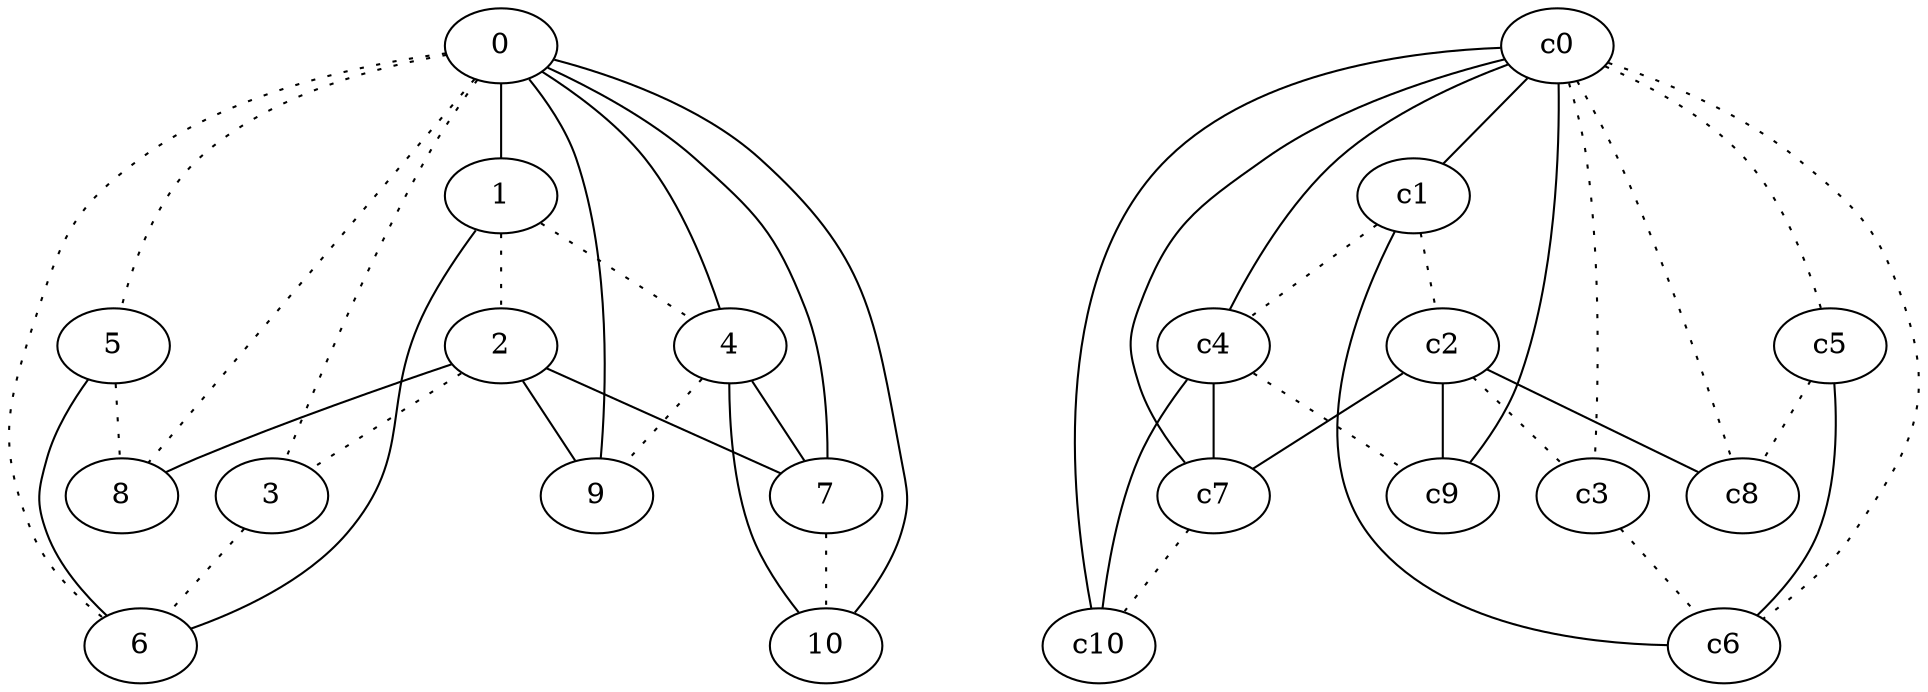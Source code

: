 graph {
a0[label=0];
a1[label=1];
a2[label=2];
a3[label=3];
a4[label=4];
a5[label=5];
a6[label=6];
a7[label=7];
a8[label=8];
a9[label=9];
a10[label=10];
a0 -- a1;
a0 -- a3 [style=dotted];
a0 -- a4;
a0 -- a5 [style=dotted];
a0 -- a6 [style=dotted];
a0 -- a7;
a0 -- a8 [style=dotted];
a0 -- a9;
a0 -- a10;
a1 -- a2 [style=dotted];
a1 -- a4 [style=dotted];
a1 -- a6;
a2 -- a3 [style=dotted];
a2 -- a7;
a2 -- a8;
a2 -- a9;
a3 -- a6 [style=dotted];
a4 -- a7;
a4 -- a9 [style=dotted];
a4 -- a10;
a5 -- a6;
a5 -- a8 [style=dotted];
a7 -- a10 [style=dotted];
c0 -- c1;
c0 -- c3 [style=dotted];
c0 -- c4;
c0 -- c5 [style=dotted];
c0 -- c6 [style=dotted];
c0 -- c7;
c0 -- c8 [style=dotted];
c0 -- c9;
c0 -- c10;
c1 -- c2 [style=dotted];
c1 -- c4 [style=dotted];
c1 -- c6;
c2 -- c3 [style=dotted];
c2 -- c7;
c2 -- c8;
c2 -- c9;
c3 -- c6 [style=dotted];
c4 -- c7;
c4 -- c9 [style=dotted];
c4 -- c10;
c5 -- c6;
c5 -- c8 [style=dotted];
c7 -- c10 [style=dotted];
}
